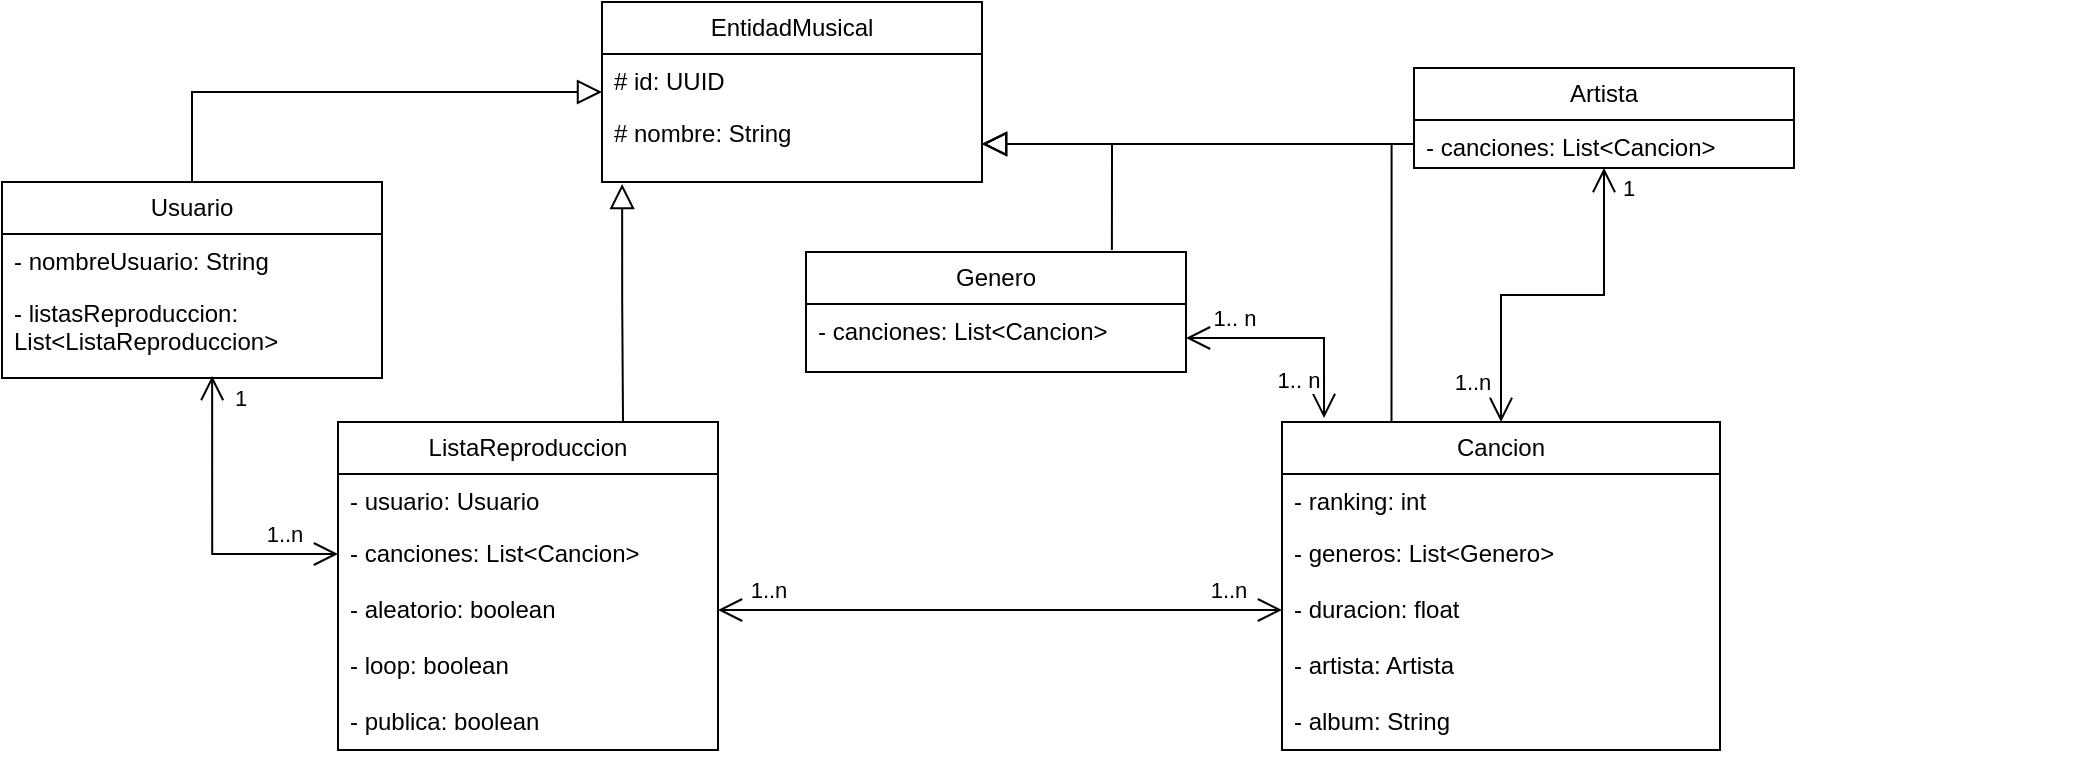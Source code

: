 <mxfile version="22.1.7" type="github">
  <diagram name="Página-1" id="ZxTEePjfAaRn4rnKf_lY">
    <mxGraphModel dx="2084" dy="1806" grid="1" gridSize="10" guides="1" tooltips="1" connect="1" arrows="1" fold="1" page="1" pageScale="1" pageWidth="827" pageHeight="1169" math="0" shadow="0">
      <root>
        <mxCell id="0" />
        <mxCell id="1" parent="0" />
        <mxCell id="VRCvYapc0KD4g0lySVFM-1" value="Usuario" style="swimlane;fontStyle=0;childLayout=stackLayout;horizontal=1;startSize=26;fillColor=none;horizontalStack=0;resizeParent=1;resizeParentMax=0;resizeLast=0;collapsible=1;marginBottom=0;whiteSpace=wrap;html=1;" vertex="1" parent="1">
          <mxGeometry x="-230" y="20" width="190" height="98" as="geometry" />
        </mxCell>
        <mxCell id="VRCvYapc0KD4g0lySVFM-4" value="- nombreUsuario: String" style="text;strokeColor=none;fillColor=none;align=left;verticalAlign=top;spacingLeft=4;spacingRight=4;overflow=hidden;rotatable=0;points=[[0,0.5],[1,0.5]];portConstraint=eastwest;whiteSpace=wrap;html=1;" vertex="1" parent="VRCvYapc0KD4g0lySVFM-1">
          <mxGeometry y="26" width="190" height="26" as="geometry" />
        </mxCell>
        <mxCell id="VRCvYapc0KD4g0lySVFM-6" value="- listasReproduccion: List&amp;lt;ListaReproduccion&amp;gt;" style="text;strokeColor=none;fillColor=none;align=left;verticalAlign=top;spacingLeft=4;spacingRight=4;overflow=hidden;rotatable=0;points=[[0,0.5],[1,0.5]];portConstraint=eastwest;whiteSpace=wrap;html=1;" vertex="1" parent="VRCvYapc0KD4g0lySVFM-1">
          <mxGeometry y="52" width="190" height="46" as="geometry" />
        </mxCell>
        <mxCell id="VRCvYapc0KD4g0lySVFM-32" style="edgeStyle=orthogonalEdgeStyle;rounded=0;orthogonalLoop=1;jettySize=auto;html=1;exitX=0.25;exitY=0;exitDx=0;exitDy=0;endArrow=block;endFill=0;endSize=10;" edge="1" parent="1" source="VRCvYapc0KD4g0lySVFM-7" target="VRCvYapc0KD4g0lySVFM-14">
          <mxGeometry relative="1" as="geometry" />
        </mxCell>
        <mxCell id="VRCvYapc0KD4g0lySVFM-7" value="Cancion" style="swimlane;fontStyle=0;childLayout=stackLayout;horizontal=1;startSize=26;fillColor=none;horizontalStack=0;resizeParent=1;resizeParentMax=0;resizeLast=0;collapsible=1;marginBottom=0;whiteSpace=wrap;html=1;" vertex="1" parent="1">
          <mxGeometry x="410" y="140" width="219" height="164" as="geometry" />
        </mxCell>
        <mxCell id="VRCvYapc0KD4g0lySVFM-10" value="- ranking: int" style="text;strokeColor=none;fillColor=none;align=left;verticalAlign=top;spacingLeft=4;spacingRight=4;overflow=hidden;rotatable=0;points=[[0,0.5],[1,0.5]];portConstraint=eastwest;whiteSpace=wrap;html=1;" vertex="1" parent="VRCvYapc0KD4g0lySVFM-7">
          <mxGeometry y="26" width="219" height="26" as="geometry" />
        </mxCell>
        <mxCell id="VRCvYapc0KD4g0lySVFM-11" value="- generos: List&amp;lt;Genero&amp;gt;" style="text;strokeColor=none;fillColor=none;align=left;verticalAlign=top;spacingLeft=4;spacingRight=4;overflow=hidden;rotatable=0;points=[[0,0.5],[1,0.5]];portConstraint=eastwest;whiteSpace=wrap;html=1;" vertex="1" parent="VRCvYapc0KD4g0lySVFM-7">
          <mxGeometry y="52" width="219" height="28" as="geometry" />
        </mxCell>
        <mxCell id="VRCvYapc0KD4g0lySVFM-18" value="- duracion: float" style="text;strokeColor=none;fillColor=none;align=left;verticalAlign=top;spacingLeft=4;spacingRight=4;overflow=hidden;rotatable=0;points=[[0,0.5],[1,0.5]];portConstraint=eastwest;whiteSpace=wrap;html=1;" vertex="1" parent="VRCvYapc0KD4g0lySVFM-7">
          <mxGeometry y="80" width="219" height="28" as="geometry" />
        </mxCell>
        <mxCell id="VRCvYapc0KD4g0lySVFM-17" value="- artista: Artista" style="text;strokeColor=none;fillColor=none;align=left;verticalAlign=top;spacingLeft=4;spacingRight=4;overflow=hidden;rotatable=0;points=[[0,0.5],[1,0.5]];portConstraint=eastwest;whiteSpace=wrap;html=1;" vertex="1" parent="VRCvYapc0KD4g0lySVFM-7">
          <mxGeometry y="108" width="219" height="28" as="geometry" />
        </mxCell>
        <mxCell id="VRCvYapc0KD4g0lySVFM-19" value="- album: String" style="text;strokeColor=none;fillColor=none;align=left;verticalAlign=top;spacingLeft=4;spacingRight=4;overflow=hidden;rotatable=0;points=[[0,0.5],[1,0.5]];portConstraint=eastwest;whiteSpace=wrap;html=1;" vertex="1" parent="VRCvYapc0KD4g0lySVFM-7">
          <mxGeometry y="136" width="219" height="28" as="geometry" />
        </mxCell>
        <mxCell id="VRCvYapc0KD4g0lySVFM-45" value="" style="edgeStyle=orthogonalEdgeStyle;rounded=0;orthogonalLoop=1;jettySize=auto;html=1;entryX=0.5;entryY=0;entryDx=0;entryDy=0;startArrow=block;startFill=0;endSize=10;endArrow=none;endFill=0;startSize=10;" edge="1" parent="1" source="VRCvYapc0KD4g0lySVFM-12" target="VRCvYapc0KD4g0lySVFM-1">
          <mxGeometry relative="1" as="geometry" />
        </mxCell>
        <mxCell id="VRCvYapc0KD4g0lySVFM-50" style="edgeStyle=orthogonalEdgeStyle;rounded=0;orthogonalLoop=1;jettySize=auto;html=1;entryX=0.75;entryY=0;entryDx=0;entryDy=0;startArrow=block;startFill=0;startSize=10;endArrow=none;endFill=0;exitX=0.053;exitY=1.026;exitDx=0;exitDy=0;exitPerimeter=0;" edge="1" parent="1" source="VRCvYapc0KD4g0lySVFM-14" target="VRCvYapc0KD4g0lySVFM-26">
          <mxGeometry relative="1" as="geometry">
            <mxPoint x="165" y="-100" as="targetPoint" />
          </mxGeometry>
        </mxCell>
        <mxCell id="VRCvYapc0KD4g0lySVFM-12" value="EntidadMusical" style="swimlane;fontStyle=0;childLayout=stackLayout;horizontal=1;startSize=26;fillColor=none;horizontalStack=0;resizeParent=1;resizeParentMax=0;resizeLast=0;collapsible=1;marginBottom=0;whiteSpace=wrap;html=1;" vertex="1" parent="1">
          <mxGeometry x="70" y="-70" width="190" height="90" as="geometry" />
        </mxCell>
        <mxCell id="VRCvYapc0KD4g0lySVFM-13" value="# id: UUID" style="text;strokeColor=none;fillColor=none;align=left;verticalAlign=top;spacingLeft=4;spacingRight=4;overflow=hidden;rotatable=0;points=[[0,0.5],[1,0.5]];portConstraint=eastwest;whiteSpace=wrap;html=1;" vertex="1" parent="VRCvYapc0KD4g0lySVFM-12">
          <mxGeometry y="26" width="190" height="26" as="geometry" />
        </mxCell>
        <mxCell id="VRCvYapc0KD4g0lySVFM-14" value="# nombre: String" style="text;strokeColor=none;fillColor=none;align=left;verticalAlign=top;spacingLeft=4;spacingRight=4;overflow=hidden;rotatable=0;points=[[0,0.5],[1,0.5]];portConstraint=eastwest;whiteSpace=wrap;html=1;" vertex="1" parent="VRCvYapc0KD4g0lySVFM-12">
          <mxGeometry y="52" width="190" height="38" as="geometry" />
        </mxCell>
        <mxCell id="VRCvYapc0KD4g0lySVFM-20" value="Genero" style="swimlane;fontStyle=0;childLayout=stackLayout;horizontal=1;startSize=26;fillColor=none;horizontalStack=0;resizeParent=1;resizeParentMax=0;resizeLast=0;collapsible=1;marginBottom=0;whiteSpace=wrap;html=1;" vertex="1" parent="1">
          <mxGeometry x="172" y="55" width="190" height="60" as="geometry" />
        </mxCell>
        <mxCell id="VRCvYapc0KD4g0lySVFM-22" value="- canciones: List&amp;lt;Cancion&amp;gt;" style="text;strokeColor=none;fillColor=none;align=left;verticalAlign=top;spacingLeft=4;spacingRight=4;overflow=hidden;rotatable=0;points=[[0,0.5],[1,0.5]];portConstraint=eastwest;whiteSpace=wrap;html=1;" vertex="1" parent="VRCvYapc0KD4g0lySVFM-20">
          <mxGeometry y="26" width="190" height="34" as="geometry" />
        </mxCell>
        <mxCell id="VRCvYapc0KD4g0lySVFM-34" value="" style="edgeStyle=orthogonalEdgeStyle;rounded=0;orthogonalLoop=1;jettySize=auto;html=1;endArrow=block;endFill=0;endSize=10;exitX=0;exitY=0.5;exitDx=0;exitDy=0;" edge="1" parent="1" source="VRCvYapc0KD4g0lySVFM-52" target="VRCvYapc0KD4g0lySVFM-14">
          <mxGeometry relative="1" as="geometry">
            <mxPoint x="365.5" y="-90" as="sourcePoint" />
          </mxGeometry>
        </mxCell>
        <mxCell id="VRCvYapc0KD4g0lySVFM-64" style="edgeStyle=orthogonalEdgeStyle;rounded=0;orthogonalLoop=1;jettySize=auto;html=1;endArrow=open;endFill=0;startArrow=open;startFill=0;endSize=10;startSize=10;entryX=0;entryY=0.5;entryDx=0;entryDy=0;exitX=1;exitY=0.5;exitDx=0;exitDy=0;" edge="1" parent="1" source="VRCvYapc0KD4g0lySVFM-29" target="VRCvYapc0KD4g0lySVFM-18">
          <mxGeometry relative="1" as="geometry">
            <mxPoint x="410" y="159" as="targetPoint" />
          </mxGeometry>
        </mxCell>
        <mxCell id="VRCvYapc0KD4g0lySVFM-65" value="1..n" style="edgeLabel;html=1;align=center;verticalAlign=middle;resizable=0;points=[];" vertex="1" connectable="0" parent="VRCvYapc0KD4g0lySVFM-64">
          <mxGeometry x="-0.757" y="-4" relative="1" as="geometry">
            <mxPoint x="-10" y="-14" as="offset" />
          </mxGeometry>
        </mxCell>
        <mxCell id="VRCvYapc0KD4g0lySVFM-26" value="ListaReproduccion" style="swimlane;fontStyle=0;childLayout=stackLayout;horizontal=1;startSize=26;fillColor=none;horizontalStack=0;resizeParent=1;resizeParentMax=0;resizeLast=0;collapsible=1;marginBottom=0;whiteSpace=wrap;html=1;" vertex="1" parent="1">
          <mxGeometry x="-62" y="140" width="190" height="164" as="geometry" />
        </mxCell>
        <mxCell id="VRCvYapc0KD4g0lySVFM-27" value="- usuario: Usuario" style="text;strokeColor=none;fillColor=none;align=left;verticalAlign=top;spacingLeft=4;spacingRight=4;overflow=hidden;rotatable=0;points=[[0,0.5],[1,0.5]];portConstraint=eastwest;whiteSpace=wrap;html=1;" vertex="1" parent="VRCvYapc0KD4g0lySVFM-26">
          <mxGeometry y="26" width="190" height="26" as="geometry" />
        </mxCell>
        <mxCell id="VRCvYapc0KD4g0lySVFM-28" value="- canciones: List&amp;lt;Cancion&amp;gt;" style="text;strokeColor=none;fillColor=none;align=left;verticalAlign=top;spacingLeft=4;spacingRight=4;overflow=hidden;rotatable=0;points=[[0,0.5],[1,0.5]];portConstraint=eastwest;whiteSpace=wrap;html=1;" vertex="1" parent="VRCvYapc0KD4g0lySVFM-26">
          <mxGeometry y="52" width="190" height="28" as="geometry" />
        </mxCell>
        <mxCell id="VRCvYapc0KD4g0lySVFM-29" value="- aleatorio: boolean" style="text;strokeColor=none;fillColor=none;align=left;verticalAlign=top;spacingLeft=4;spacingRight=4;overflow=hidden;rotatable=0;points=[[0,0.5],[1,0.5]];portConstraint=eastwest;whiteSpace=wrap;html=1;" vertex="1" parent="VRCvYapc0KD4g0lySVFM-26">
          <mxGeometry y="80" width="190" height="28" as="geometry" />
        </mxCell>
        <mxCell id="VRCvYapc0KD4g0lySVFM-30" value="- loop: boolean" style="text;strokeColor=none;fillColor=none;align=left;verticalAlign=top;spacingLeft=4;spacingRight=4;overflow=hidden;rotatable=0;points=[[0,0.5],[1,0.5]];portConstraint=eastwest;whiteSpace=wrap;html=1;" vertex="1" parent="VRCvYapc0KD4g0lySVFM-26">
          <mxGeometry y="108" width="190" height="28" as="geometry" />
        </mxCell>
        <mxCell id="VRCvYapc0KD4g0lySVFM-31" value="- publica: boolean" style="text;strokeColor=none;fillColor=none;align=left;verticalAlign=top;spacingLeft=4;spacingRight=4;overflow=hidden;rotatable=0;points=[[0,0.5],[1,0.5]];portConstraint=eastwest;whiteSpace=wrap;html=1;" vertex="1" parent="VRCvYapc0KD4g0lySVFM-26">
          <mxGeometry y="136" width="190" height="28" as="geometry" />
        </mxCell>
        <mxCell id="VRCvYapc0KD4g0lySVFM-35" value="" style="edgeStyle=orthogonalEdgeStyle;rounded=0;orthogonalLoop=1;jettySize=auto;html=1;endArrow=block;endFill=0;endSize=10;exitX=0.805;exitY=-0.017;exitDx=0;exitDy=0;exitPerimeter=0;" edge="1" parent="1" source="VRCvYapc0KD4g0lySVFM-20" target="VRCvYapc0KD4g0lySVFM-14">
          <mxGeometry relative="1" as="geometry" />
        </mxCell>
        <mxCell id="VRCvYapc0KD4g0lySVFM-54" value="" style="edgeStyle=orthogonalEdgeStyle;rounded=0;orthogonalLoop=1;jettySize=auto;html=1;entryX=0.5;entryY=0;entryDx=0;entryDy=0;startArrow=open;startFill=0;endArrow=open;endFill=0;endSize=10;startSize=10;" edge="1" parent="1" source="VRCvYapc0KD4g0lySVFM-51" target="VRCvYapc0KD4g0lySVFM-7">
          <mxGeometry relative="1" as="geometry" />
        </mxCell>
        <mxCell id="VRCvYapc0KD4g0lySVFM-58" value="1" style="edgeLabel;html=1;align=center;verticalAlign=middle;resizable=0;points=[];" vertex="1" connectable="0" parent="VRCvYapc0KD4g0lySVFM-54">
          <mxGeometry x="-0.881" y="1" relative="1" as="geometry">
            <mxPoint x="11" y="-1" as="offset" />
          </mxGeometry>
        </mxCell>
        <mxCell id="VRCvYapc0KD4g0lySVFM-51" value="Artista" style="swimlane;fontStyle=0;childLayout=stackLayout;horizontal=1;startSize=26;fillColor=none;horizontalStack=0;resizeParent=1;resizeParentMax=0;resizeLast=0;collapsible=1;marginBottom=0;whiteSpace=wrap;html=1;" vertex="1" parent="1">
          <mxGeometry x="476" y="-37" width="190" height="50" as="geometry" />
        </mxCell>
        <mxCell id="VRCvYapc0KD4g0lySVFM-52" value="- canciones: List&amp;lt;Cancion&amp;gt;" style="text;strokeColor=none;fillColor=none;align=left;verticalAlign=top;spacingLeft=4;spacingRight=4;overflow=hidden;rotatable=0;points=[[0,0.5],[1,0.5]];portConstraint=eastwest;whiteSpace=wrap;html=1;" vertex="1" parent="VRCvYapc0KD4g0lySVFM-51">
          <mxGeometry y="26" width="190" height="24" as="geometry" />
        </mxCell>
        <mxCell id="VRCvYapc0KD4g0lySVFM-59" value="1..n" style="edgeLabel;html=1;align=center;verticalAlign=middle;resizable=0;points=[];" vertex="1" connectable="0" parent="1">
          <mxGeometry x="818" y="-30" as="geometry">
            <mxPoint x="-313" y="150" as="offset" />
          </mxGeometry>
        </mxCell>
        <mxCell id="VRCvYapc0KD4g0lySVFM-60" style="edgeStyle=orthogonalEdgeStyle;rounded=0;orthogonalLoop=1;jettySize=auto;html=1;exitX=1;exitY=0.5;exitDx=0;exitDy=0;entryX=0.096;entryY=-0.012;entryDx=0;entryDy=0;entryPerimeter=0;endArrow=open;endFill=0;startArrow=open;startFill=0;endSize=10;startSize=10;" edge="1" parent="1" source="VRCvYapc0KD4g0lySVFM-22" target="VRCvYapc0KD4g0lySVFM-7">
          <mxGeometry relative="1" as="geometry" />
        </mxCell>
        <mxCell id="VRCvYapc0KD4g0lySVFM-61" value="1.. n" style="edgeLabel;html=1;align=center;verticalAlign=middle;resizable=0;points=[];" vertex="1" connectable="0" parent="VRCvYapc0KD4g0lySVFM-60">
          <mxGeometry x="-0.358" y="3" relative="1" as="geometry">
            <mxPoint x="-11" y="-7" as="offset" />
          </mxGeometry>
        </mxCell>
        <mxCell id="VRCvYapc0KD4g0lySVFM-62" value="1.. n" style="edgeLabel;html=1;align=center;verticalAlign=middle;resizable=0;points=[];" vertex="1" connectable="0" parent="1">
          <mxGeometry x="376" y="98" as="geometry">
            <mxPoint x="42" y="21" as="offset" />
          </mxGeometry>
        </mxCell>
        <mxCell id="VRCvYapc0KD4g0lySVFM-66" value="1..n" style="edgeLabel;html=1;align=center;verticalAlign=middle;resizable=0;points=[];" vertex="1" connectable="0" parent="1">
          <mxGeometry x="273" y="232" as="geometry">
            <mxPoint x="110" y="-8" as="offset" />
          </mxGeometry>
        </mxCell>
        <mxCell id="VRCvYapc0KD4g0lySVFM-67" style="edgeStyle=orthogonalEdgeStyle;rounded=0;orthogonalLoop=1;jettySize=auto;html=1;exitX=0;exitY=0.5;exitDx=0;exitDy=0;entryX=0.553;entryY=0.978;entryDx=0;entryDy=0;entryPerimeter=0;endArrow=open;endFill=0;startArrow=open;startFill=0;endSize=10;startSize=10;" edge="1" parent="1" source="VRCvYapc0KD4g0lySVFM-28" target="VRCvYapc0KD4g0lySVFM-6">
          <mxGeometry relative="1" as="geometry">
            <Array as="points">
              <mxPoint x="-125" y="206" />
            </Array>
          </mxGeometry>
        </mxCell>
        <mxCell id="VRCvYapc0KD4g0lySVFM-68" value="1" style="edgeLabel;html=1;align=center;verticalAlign=middle;resizable=0;points=[];" vertex="1" connectable="0" parent="VRCvYapc0KD4g0lySVFM-67">
          <mxGeometry x="0.775" y="2" relative="1" as="geometry">
            <mxPoint x="16" y="-6" as="offset" />
          </mxGeometry>
        </mxCell>
        <mxCell id="VRCvYapc0KD4g0lySVFM-69" value="1..n" style="edgeLabel;html=1;align=center;verticalAlign=middle;resizable=0;points=[];" vertex="1" connectable="0" parent="1">
          <mxGeometry x="-107" y="115" as="geometry">
            <mxPoint x="18" y="81" as="offset" />
          </mxGeometry>
        </mxCell>
      </root>
    </mxGraphModel>
  </diagram>
</mxfile>
